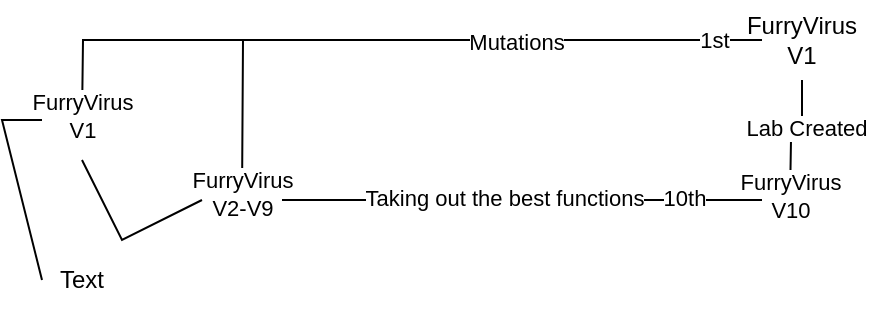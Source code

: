 <mxfile version="24.8.4">
  <diagram name="Сторінка-1" id="ayz4KEjir6qEMUvqHNpO">
    <mxGraphModel dx="454" dy="1559" grid="1" gridSize="10" guides="1" tooltips="1" connect="1" arrows="1" fold="1" page="1" pageScale="1" pageWidth="827" pageHeight="1169" math="0" shadow="0">
      <root>
        <mxCell id="0" />
        <mxCell id="1" parent="0" />
        <mxCell id="5TrUls5Ifo_psQ1rPtZl-2" style="edgeStyle=orthogonalEdgeStyle;rounded=0;orthogonalLoop=1;jettySize=auto;html=1;" edge="1" parent="1" source="5TrUls5Ifo_psQ1rPtZl-1">
          <mxGeometry relative="1" as="geometry">
            <mxPoint x="60" y="-1100" as="targetPoint" />
          </mxGeometry>
        </mxCell>
        <mxCell id="5TrUls5Ifo_psQ1rPtZl-3" value="FurryVirus&lt;div&gt;V1&lt;/div&gt;" style="edgeLabel;html=1;align=center;verticalAlign=middle;resizable=0;points=[];" vertex="1" connectable="0" parent="5TrUls5Ifo_psQ1rPtZl-2">
          <mxGeometry x="0.989" y="-3" relative="1" as="geometry">
            <mxPoint x="3" as="offset" />
          </mxGeometry>
        </mxCell>
        <mxCell id="5TrUls5Ifo_psQ1rPtZl-4" style="edgeStyle=orthogonalEdgeStyle;rounded=0;orthogonalLoop=1;jettySize=auto;html=1;" edge="1" parent="1" source="5TrUls5Ifo_psQ1rPtZl-1">
          <mxGeometry relative="1" as="geometry">
            <mxPoint x="140" y="-1060" as="targetPoint" />
          </mxGeometry>
        </mxCell>
        <mxCell id="5TrUls5Ifo_psQ1rPtZl-5" value="FurryVirus&lt;div&gt;V2-V9&lt;/div&gt;" style="edgeLabel;html=1;align=center;verticalAlign=middle;resizable=0;points=[];" vertex="1" connectable="0" parent="5TrUls5Ifo_psQ1rPtZl-4">
          <mxGeometry x="0.983" relative="1" as="geometry">
            <mxPoint as="offset" />
          </mxGeometry>
        </mxCell>
        <mxCell id="5TrUls5Ifo_psQ1rPtZl-6" value="Mutations" style="edgeLabel;html=1;align=center;verticalAlign=middle;resizable=0;points=[];" vertex="1" connectable="0" parent="5TrUls5Ifo_psQ1rPtZl-4">
          <mxGeometry x="-0.274" y="1" relative="1" as="geometry">
            <mxPoint as="offset" />
          </mxGeometry>
        </mxCell>
        <mxCell id="5TrUls5Ifo_psQ1rPtZl-16" value="1st" style="edgeLabel;html=1;align=center;verticalAlign=middle;resizable=0;points=[];" vertex="1" connectable="0" parent="5TrUls5Ifo_psQ1rPtZl-4">
          <mxGeometry x="-0.859" relative="1" as="geometry">
            <mxPoint as="offset" />
          </mxGeometry>
        </mxCell>
        <mxCell id="5TrUls5Ifo_psQ1rPtZl-7" style="edgeStyle=orthogonalEdgeStyle;rounded=0;orthogonalLoop=1;jettySize=auto;html=1;" edge="1" parent="1" source="5TrUls5Ifo_psQ1rPtZl-1">
          <mxGeometry relative="1" as="geometry">
            <mxPoint x="414" y="-1060" as="targetPoint" />
          </mxGeometry>
        </mxCell>
        <mxCell id="5TrUls5Ifo_psQ1rPtZl-8" value="FurryVirus&lt;div&gt;V10&lt;/div&gt;" style="edgeLabel;html=1;align=center;verticalAlign=middle;resizable=0;points=[];" vertex="1" connectable="0" parent="5TrUls5Ifo_psQ1rPtZl-7">
          <mxGeometry x="0.943" relative="1" as="geometry">
            <mxPoint as="offset" />
          </mxGeometry>
        </mxCell>
        <mxCell id="5TrUls5Ifo_psQ1rPtZl-9" value="Lab Created" style="edgeLabel;html=1;align=center;verticalAlign=middle;resizable=0;points=[];" vertex="1" connectable="0" parent="5TrUls5Ifo_psQ1rPtZl-7">
          <mxGeometry x="-0.277" y="2" relative="1" as="geometry">
            <mxPoint as="offset" />
          </mxGeometry>
        </mxCell>
        <mxCell id="5TrUls5Ifo_psQ1rPtZl-1" value="FurryVirus V1" style="text;html=1;align=center;verticalAlign=middle;whiteSpace=wrap;rounded=0;" vertex="1" parent="1">
          <mxGeometry x="400" y="-1160" width="40" height="40" as="geometry" />
        </mxCell>
        <mxCell id="5TrUls5Ifo_psQ1rPtZl-11" value="" style="endArrow=none;html=1;rounded=0;" edge="1" parent="1">
          <mxGeometry width="50" height="50" relative="1" as="geometry">
            <mxPoint x="60" y="-1080" as="sourcePoint" />
            <mxPoint x="120" y="-1060" as="targetPoint" />
            <Array as="points">
              <mxPoint x="80" y="-1040" />
            </Array>
          </mxGeometry>
        </mxCell>
        <mxCell id="5TrUls5Ifo_psQ1rPtZl-12" value="" style="endArrow=none;html=1;rounded=0;" edge="1" parent="1">
          <mxGeometry width="50" height="50" relative="1" as="geometry">
            <mxPoint x="160" y="-1060" as="sourcePoint" />
            <mxPoint x="400" y="-1060" as="targetPoint" />
          </mxGeometry>
        </mxCell>
        <mxCell id="5TrUls5Ifo_psQ1rPtZl-13" value="Taking out the best functions" style="edgeLabel;html=1;align=center;verticalAlign=middle;resizable=0;points=[];" vertex="1" connectable="0" parent="5TrUls5Ifo_psQ1rPtZl-12">
          <mxGeometry x="-0.077" y="1" relative="1" as="geometry">
            <mxPoint as="offset" />
          </mxGeometry>
        </mxCell>
        <mxCell id="5TrUls5Ifo_psQ1rPtZl-17" value="10th" style="edgeLabel;html=1;align=center;verticalAlign=middle;resizable=0;points=[];" vertex="1" connectable="0" parent="5TrUls5Ifo_psQ1rPtZl-12">
          <mxGeometry x="0.669" y="1" relative="1" as="geometry">
            <mxPoint as="offset" />
          </mxGeometry>
        </mxCell>
        <mxCell id="5TrUls5Ifo_psQ1rPtZl-14" value="" style="endArrow=none;html=1;rounded=0;" edge="1" parent="1">
          <mxGeometry width="50" height="50" relative="1" as="geometry">
            <mxPoint x="40" y="-1020" as="sourcePoint" />
            <mxPoint x="40" y="-1100" as="targetPoint" />
            <Array as="points">
              <mxPoint x="20" y="-1100" />
            </Array>
          </mxGeometry>
        </mxCell>
        <mxCell id="5TrUls5Ifo_psQ1rPtZl-15" value="Text" style="text;html=1;align=center;verticalAlign=middle;whiteSpace=wrap;rounded=0;" vertex="1" parent="1">
          <mxGeometry x="40" y="-1040" width="40" height="40" as="geometry" />
        </mxCell>
      </root>
    </mxGraphModel>
  </diagram>
</mxfile>
